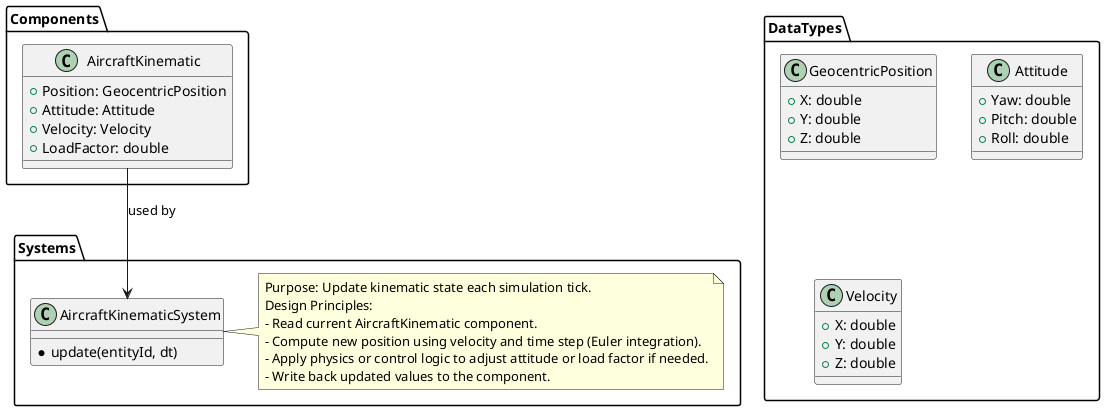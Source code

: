 @startuml
package "DataTypes" {
    class GeocentricPosition {
        +X: double
        +Y: double
        +Z: double
    }

    class Attitude {
        +Yaw: double
        +Pitch: double
        +Roll: double
    }

    class Velocity {
        +X: double
        +Y: double
        +Z: double
    }
}

package "Components" {
    class AircraftKinematic {
        +Position: GeocentricPosition
        +Attitude: Attitude
        +Velocity: Velocity
        +LoadFactor: double
    }
}

package "Systems" {
    class AircraftKinematicSystem {
        * update(entityId, dt)
    }

    note right of AircraftKinematicSystem
      Purpose: Update kinematic state each simulation tick.
      Design Principles:
      - Read current AircraftKinematic component.
      - Compute new position using velocity and time step (Euler integration).
      - Apply physics or control logic to adjust attitude or load factor if needed.
      - Write back updated values to the component.
    end note
}

AircraftKinematic --> AircraftKinematicSystem : used by
@enduml